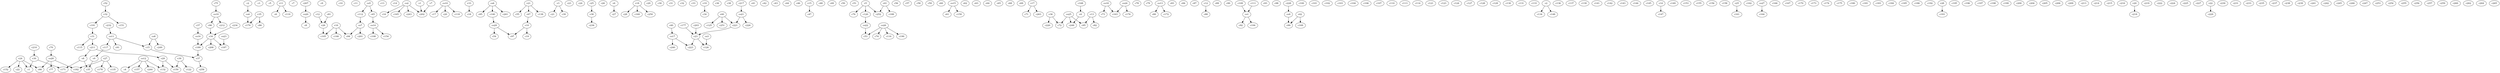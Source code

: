 strict digraph  {
c1;
c2;
c3;
c4;
c5;
c6;
c7;
c8;
c9;
c10;
c11;
c12;
c13;
c14;
c15;
c16;
c17;
c18;
c19;
c20;
c21;
c22;
c23;
c24;
c25;
c26;
c27;
c28;
c29;
c30;
c31;
c32;
c33;
c34;
c35;
c36;
c37;
c38;
c39;
c40;
c41;
c42;
c43;
c44;
c45;
c46;
c47;
c48;
c49;
c50;
c51;
c52;
c53;
c54;
c55;
c56;
c57;
c58;
c59;
c60;
c61;
c62;
c63;
c64;
c65;
c66;
c67;
c68;
c69;
c70;
c71;
c72;
c73;
c74;
c75;
c76;
c77;
c78;
c79;
c80;
c81;
c82;
c83;
c84;
c85;
c86;
c87;
c88;
c89;
c90;
c91;
c92;
c93;
c94;
c95;
c96;
c97;
c98;
c99;
c100;
c101;
c102;
c103;
c104;
c105;
c106;
c107;
c108;
c109;
c110;
c111;
c112;
c113;
c114;
c115;
c116;
c117;
c118;
c119;
c120;
c121;
c122;
c123;
c124;
c125;
c126;
c127;
c128;
c129;
c130;
c131;
c132;
c133;
c134;
c135;
c136;
c137;
c138;
c139;
c140;
c141;
c142;
c143;
c144;
c145;
c146;
c147;
c148;
c149;
c150;
c151;
c152;
c153;
c154;
c155;
c156;
c157;
c158;
c159;
c160;
c161;
c162;
c163;
c164;
c165;
c166;
c167;
c168;
c169;
c170;
c171;
c172;
c173;
c174;
c175;
c176;
c177;
c178;
c179;
c180;
c181;
c182;
c183;
c184;
c185;
c186;
c187;
c188;
c189;
c190;
c191;
c192;
c193;
c194;
c195;
c196;
c197;
c198;
c199;
c200;
c201;
c202;
c203;
c204;
c205;
c206;
c207;
c208;
c209;
c210;
c211;
c212;
c213;
c214;
c215;
c216;
c217;
c218;
c219;
c220;
c221;
c222;
c223;
c224;
c225;
c226;
c227;
c228;
c229;
c230;
c231;
c232;
c233;
c234;
c235;
c236;
c237;
c238;
c239;
c240;
c241;
c242;
c243;
c244;
c245;
c246;
c247;
c248;
c249;
c250;
c251;
c252;
c253;
c254;
c255;
c256;
c257;
c258;
c259;
c260;
c261;
c262;
c263;
c264;
c265;
v1;
v2;
v3;
v4;
v5;
v6;
v7;
v8;
v9;
v10;
v11;
v12;
v13;
v14;
v15;
v16;
v17;
v18;
v19;
v20;
v21;
v22;
v23;
v24;
v25;
v26;
v27;
v28;
v29;
v30;
v31;
v32;
v33;
v34;
v35;
v36;
v37;
v38;
v39;
v40;
v41;
v42;
co1;
co2;
co3;
co4;
co5;
co6;
co7;
co8;
co9;
co10;
co11;
co12;
co13;
co14;
co15;
co16;
co17;
co18;
co19;
co20;
co21;
co22;
co23;
co24;
co25;
co26;
co27;
co28;
co29;
c2 -> co4  [weight=1];
c12 -> v26  [weight=1];
c15 -> v37  [weight=1];
c25 -> v38  [weight=1];
c37 -> co16  [weight=1];
c40 -> co17  [weight=1];
c45 -> co14  [weight=1];
c52 -> v32  [weight=1];
c67 -> v10  [weight=1];
c70 -> co28  [weight=1];
c75 -> co19  [weight=1];
c81 -> v26  [weight=1];
c96 -> v34  [weight=1];
c109 -> co1  [weight=1];
c111 -> co1  [weight=1];
c112 -> co7  [weight=1];
c117 -> v9  [weight=1];
c120 -> co22  [weight=1];
c140 -> co29  [weight=1];
c168 -> v4  [weight=1];
c177 -> v23  [weight=1];
c189 -> v37  [weight=1];
c191 -> v31  [weight=1];
c203 -> v23  [weight=1];
c207 -> co20  [weight=1];
c210 -> v30  [weight=1];
c211 -> v29  [weight=1];
c211 -> v8  [weight=1];
c217 -> co21  [weight=1];
c221 -> v23  [weight=1];
c228 -> co9  [weight=1];
c232 -> co11  [weight=1];
c234 -> v34  [weight=1];
v1 -> c202  [weight=1];
v2 -> c148  [weight=1];
v2 -> c134  [weight=1];
v3 -> c39  [weight=1];
v3 -> c21  [weight=1];
v4 -> c248  [weight=1];
v5 -> c252  [weight=1];
v5 -> c120  [weight=1];
v5 -> c76  [weight=1];
v6 -> c27  [weight=1];
v7 -> c202  [weight=1];
v8 -> c35  [weight=1];
v8 -> c171  [weight=1];
v9 -> c35  [weight=1];
v10 -> c19  [weight=1];
v10 -> c97  [weight=1];
v11 -> c119  [weight=1];
v11 -> c6  [weight=1];
v12 -> c88  [weight=1];
v13 -> c82  [weight=1];
v13 -> c95  [weight=1];
v14 -> c147  [weight=1];
v15 -> c47  [weight=1];
v16 -> c105  [weight=1];
v16 -> c94  [weight=1];
v16 -> c146  [weight=1];
v17 -> c263  [weight=1];
v17 -> c71  [weight=1];
v18 -> c160  [weight=1];
v18 -> c28  [weight=1];
v18 -> c250  [weight=1];
v19 -> c34  [weight=1];
v20 -> c218  [weight=1];
v21 -> c55  [weight=1];
v21 -> c138  [weight=1];
v21 -> c67  [weight=1];
v22 -> c229  [weight=1];
v23 -> c223  [weight=1];
v23 -> c126  [weight=1];
v24 -> c152  [weight=1];
v24 -> c1  [weight=1];
v24 -> c22  [weight=1];
v24 -> c66  [weight=1];
v25 -> c161  [weight=1];
v26 -> c105  [weight=1];
v27 -> c135  [weight=1];
v27 -> c182  [weight=1];
v27 -> c178  [weight=1];
v28 -> c193  [weight=1];
v29 -> c132  [weight=1];
v29 -> c150  [weight=1];
v30 -> c171  [weight=1];
v30 -> c1  [weight=1];
v31 -> c115  [weight=1];
v31 -> c211  [weight=1];
v32 -> c191  [weight=1];
v32 -> c151  [weight=1];
v33 -> c18  [weight=1];
v34 -> c187  [weight=1];
v34 -> c189  [weight=1];
v34 -> c208  [weight=1];
v35 -> c179  [weight=1];
v35 -> c86  [weight=1];
v36 -> c220  [weight=1];
v36 -> c72  [weight=1];
v37 -> c258  [weight=1];
v38 -> c236  [weight=1];
v39 -> c122  [weight=1];
v39 -> c150  [weight=1];
v40 -> c125  [weight=1];
v40 -> c221  [weight=1];
v40 -> c251  [weight=1];
v41 -> c188  [weight=1];
v41 -> c252  [weight=1];
v42 -> c99  [weight=1];
v42 -> c169  [weight=1];
co1 -> c194  [weight=1];
co1 -> c92  [weight=1];
co2 -> c16  [weight=1];
co2 -> c165  [weight=1];
co2 -> c243  [weight=1];
co2 -> c202  [weight=1];
co3 -> c126  [weight=1];
co4 -> c179  [weight=1];
co5 -> c45  [weight=1];
co5 -> c112  [weight=1];
co6 -> c261  [weight=1];
co6 -> c140  [weight=1];
co6 -> c85  [weight=1];
co7 -> c201  [weight=1];
co7 -> c94  [weight=1];
co8 -> c15  [weight=1];
co8 -> c249  [weight=1];
co9 -> c99  [weight=1];
co10 -> c20  [weight=1];
co10 -> c17  [weight=1];
co10 -> c118  [weight=1];
co11 -> c117  [weight=1];
co11 -> c91  [weight=1];
co11 -> c15  [weight=1];
co12 -> c157  [weight=1];
co12 -> c4  [weight=1];
co12 -> c132  [weight=1];
co12 -> c244  [weight=1];
co13 -> c80  [weight=1];
co13 -> c172  [weight=1];
co14 -> c154  [weight=1];
co14 -> c108  [weight=1];
co15 -> c61  [weight=1];
co15 -> c159  [weight=1];
co16 -> c189  [weight=1];
co17 -> c240  [weight=1];
co17 -> c223  [weight=1];
co18 -> c163  [weight=1];
co18 -> c73  [weight=1];
co19 -> c96  [weight=1];
co19 -> c212  [weight=1];
co20 -> c8  [weight=1];
co21 -> c226  [weight=1];
co21 -> c221  [weight=1];
co22 -> c53  [weight=1];
co23 -> c187  [weight=1];
co24 -> c176  [weight=1];
co24 -> c163  [weight=1];
co25 -> c72  [weight=1];
co25 -> c95  [weight=1];
co25 -> c248  [weight=1];
co26 -> c53  [weight=1];
co26 -> c74  [weight=1];
co26 -> c190  [weight=1];
co26 -> c116  [weight=1];
co27 -> c164  [weight=1];
co28 -> c77  [weight=1];
co28 -> c182  [weight=1];
co28 -> c66  [weight=1];
co29 -> c97  [weight=1];
co29 -> c54  [weight=1];
}
